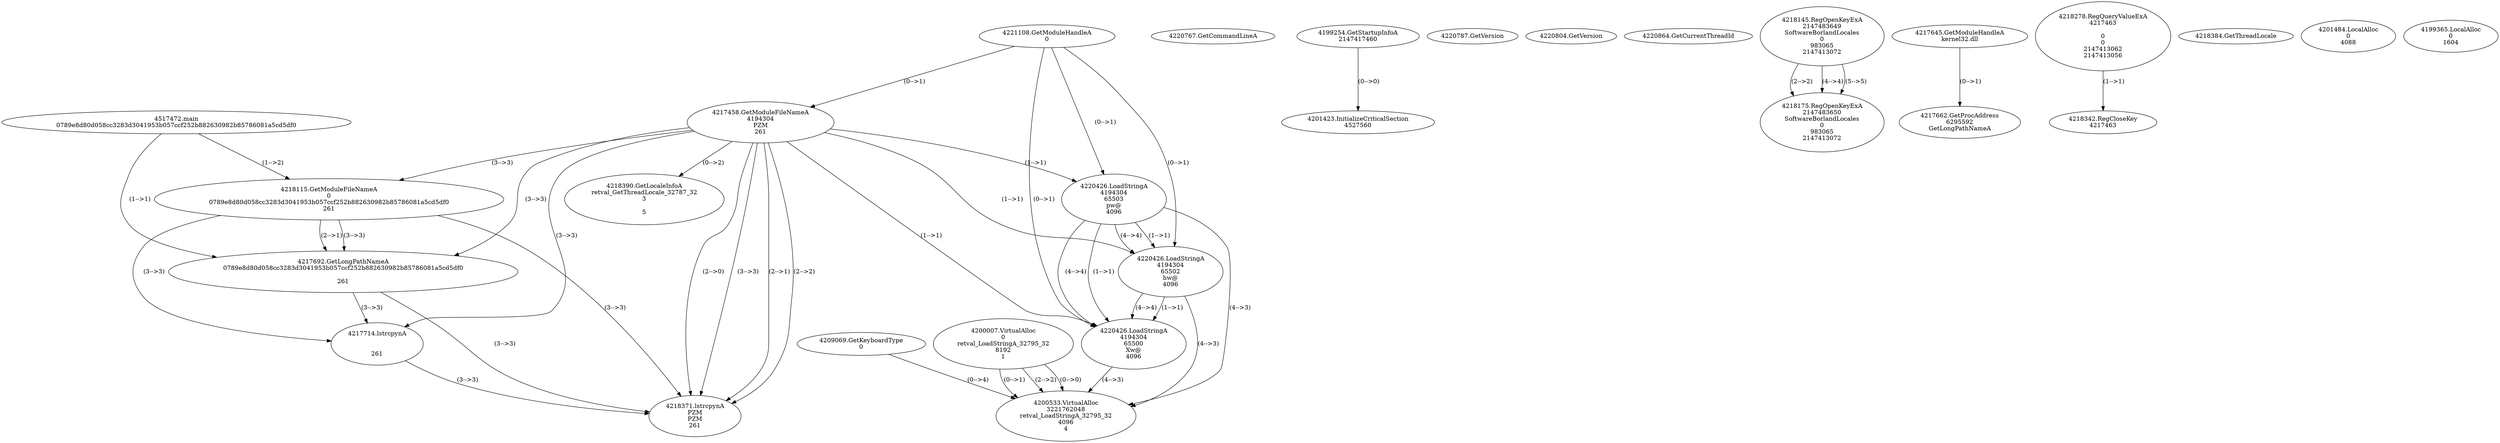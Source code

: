 // Global SCDG with merge call
digraph {
	0 [label="4517472.main
0789e8d80d058cc3283d3041953b057ccf252b882630982b85786081a5cd5df0"]
	1 [label="4221108.GetModuleHandleA
0"]
	2 [label="4209069.GetKeyboardType
0"]
	3 [label="4220767.GetCommandLineA
"]
	4 [label="4199254.GetStartupInfoA
2147417460"]
	5 [label="4220787.GetVersion
"]
	6 [label="4220804.GetVersion
"]
	7 [label="4220864.GetCurrentThreadId
"]
	8 [label="4217458.GetModuleFileNameA
4194304
PZM
261"]
	1 -> 8 [label="(0-->1)"]
	9 [label="4218115.GetModuleFileNameA
0
0789e8d80d058cc3283d3041953b057ccf252b882630982b85786081a5cd5df0
261"]
	0 -> 9 [label="(1-->2)"]
	8 -> 9 [label="(3-->3)"]
	10 [label="4218145.RegOpenKeyExA
2147483649
Software\Borland\Locales
0
983065
2147413072"]
	11 [label="4218175.RegOpenKeyExA
2147483650
Software\Borland\Locales
0
983065
2147413072"]
	10 -> 11 [label="(2-->2)"]
	10 -> 11 [label="(4-->4)"]
	10 -> 11 [label="(5-->5)"]
	12 [label="4217645.GetModuleHandleA
kernel32.dll"]
	13 [label="4217662.GetProcAddress
6295592
GetLongPathNameA"]
	12 -> 13 [label="(0-->1)"]
	14 [label="4217692.GetLongPathNameA
0789e8d80d058cc3283d3041953b057ccf252b882630982b85786081a5cd5df0

261"]
	0 -> 14 [label="(1-->1)"]
	9 -> 14 [label="(2-->1)"]
	8 -> 14 [label="(3-->3)"]
	9 -> 14 [label="(3-->3)"]
	15 [label="4217714.lstrcpynA


261"]
	8 -> 15 [label="(3-->3)"]
	9 -> 15 [label="(3-->3)"]
	14 -> 15 [label="(3-->3)"]
	16 [label="4218278.RegQueryValueExA
4217463

0
0
2147413062
2147413056"]
	17 [label="4218342.RegCloseKey
4217463"]
	16 -> 17 [label="(1-->1)"]
	18 [label="4218371.lstrcpynA
PZM
PZM
261"]
	8 -> 18 [label="(2-->1)"]
	8 -> 18 [label="(2-->2)"]
	8 -> 18 [label="(3-->3)"]
	9 -> 18 [label="(3-->3)"]
	14 -> 18 [label="(3-->3)"]
	15 -> 18 [label="(3-->3)"]
	8 -> 18 [label="(2-->0)"]
	19 [label="4218384.GetThreadLocale
"]
	20 [label="4218390.GetLocaleInfoA
retval_GetThreadLocale_32787_32
3

5"]
	8 -> 20 [label="(0-->2)"]
	21 [label="4220426.LoadStringA
4194304
65503
pw@
4096"]
	1 -> 21 [label="(0-->1)"]
	8 -> 21 [label="(1-->1)"]
	22 [label="4220426.LoadStringA
4194304
65502
hw@
4096"]
	1 -> 22 [label="(0-->1)"]
	8 -> 22 [label="(1-->1)"]
	21 -> 22 [label="(1-->1)"]
	21 -> 22 [label="(4-->4)"]
	23 [label="4220426.LoadStringA
4194304
65500
Xw@
4096"]
	1 -> 23 [label="(0-->1)"]
	8 -> 23 [label="(1-->1)"]
	21 -> 23 [label="(1-->1)"]
	22 -> 23 [label="(1-->1)"]
	21 -> 23 [label="(4-->4)"]
	22 -> 23 [label="(4-->4)"]
	24 [label="4201423.InitializeCriticalSection
4527560"]
	4 -> 24 [label="(0-->0)"]
	25 [label="4201484.LocalAlloc
0
4088"]
	26 [label="4200007.VirtualAlloc
0
retval_LoadStringA_32795_32
8192
1"]
	27 [label="4199365.LocalAlloc
0
1604"]
	28 [label="4200533.VirtualAlloc
3221762048
retval_LoadStringA_32795_32
4096
4"]
	26 -> 28 [label="(0-->1)"]
	26 -> 28 [label="(2-->2)"]
	21 -> 28 [label="(4-->3)"]
	22 -> 28 [label="(4-->3)"]
	23 -> 28 [label="(4-->3)"]
	2 -> 28 [label="(0-->4)"]
	26 -> 28 [label="(0-->0)"]
}
